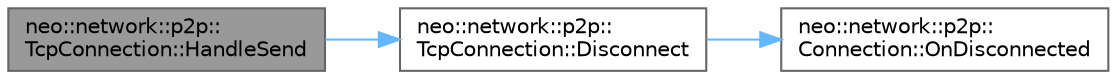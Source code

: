 digraph "neo::network::p2p::TcpConnection::HandleSend"
{
 // LATEX_PDF_SIZE
  bgcolor="transparent";
  edge [fontname=Helvetica,fontsize=10,labelfontname=Helvetica,labelfontsize=10];
  node [fontname=Helvetica,fontsize=10,shape=box,height=0.2,width=0.4];
  rankdir="LR";
  Node1 [id="Node000001",label="neo::network::p2p::\lTcpConnection::HandleSend",height=0.2,width=0.4,color="gray40", fillcolor="grey60", style="filled", fontcolor="black",tooltip=" "];
  Node1 -> Node2 [id="edge3_Node000001_Node000002",color="steelblue1",style="solid",tooltip=" "];
  Node2 [id="Node000002",label="neo::network::p2p::\lTcpConnection::Disconnect",height=0.2,width=0.4,color="grey40", fillcolor="white", style="filled",URL="$classneo_1_1network_1_1p2p_1_1_tcp_connection.html#acb68bd163d9e0a4df4f66866f8bdd465",tooltip="Disconnects from the remote node."];
  Node2 -> Node3 [id="edge4_Node000002_Node000003",color="steelblue1",style="solid",tooltip=" "];
  Node3 [id="Node000003",label="neo::network::p2p::\lConnection::OnDisconnected",height=0.2,width=0.4,color="grey40", fillcolor="white", style="filled",URL="$classneo_1_1network_1_1p2p_1_1_connection.html#abf1fd278093a903e6111c68f6fc98161",tooltip="Called when the connection is disconnected."];
}
